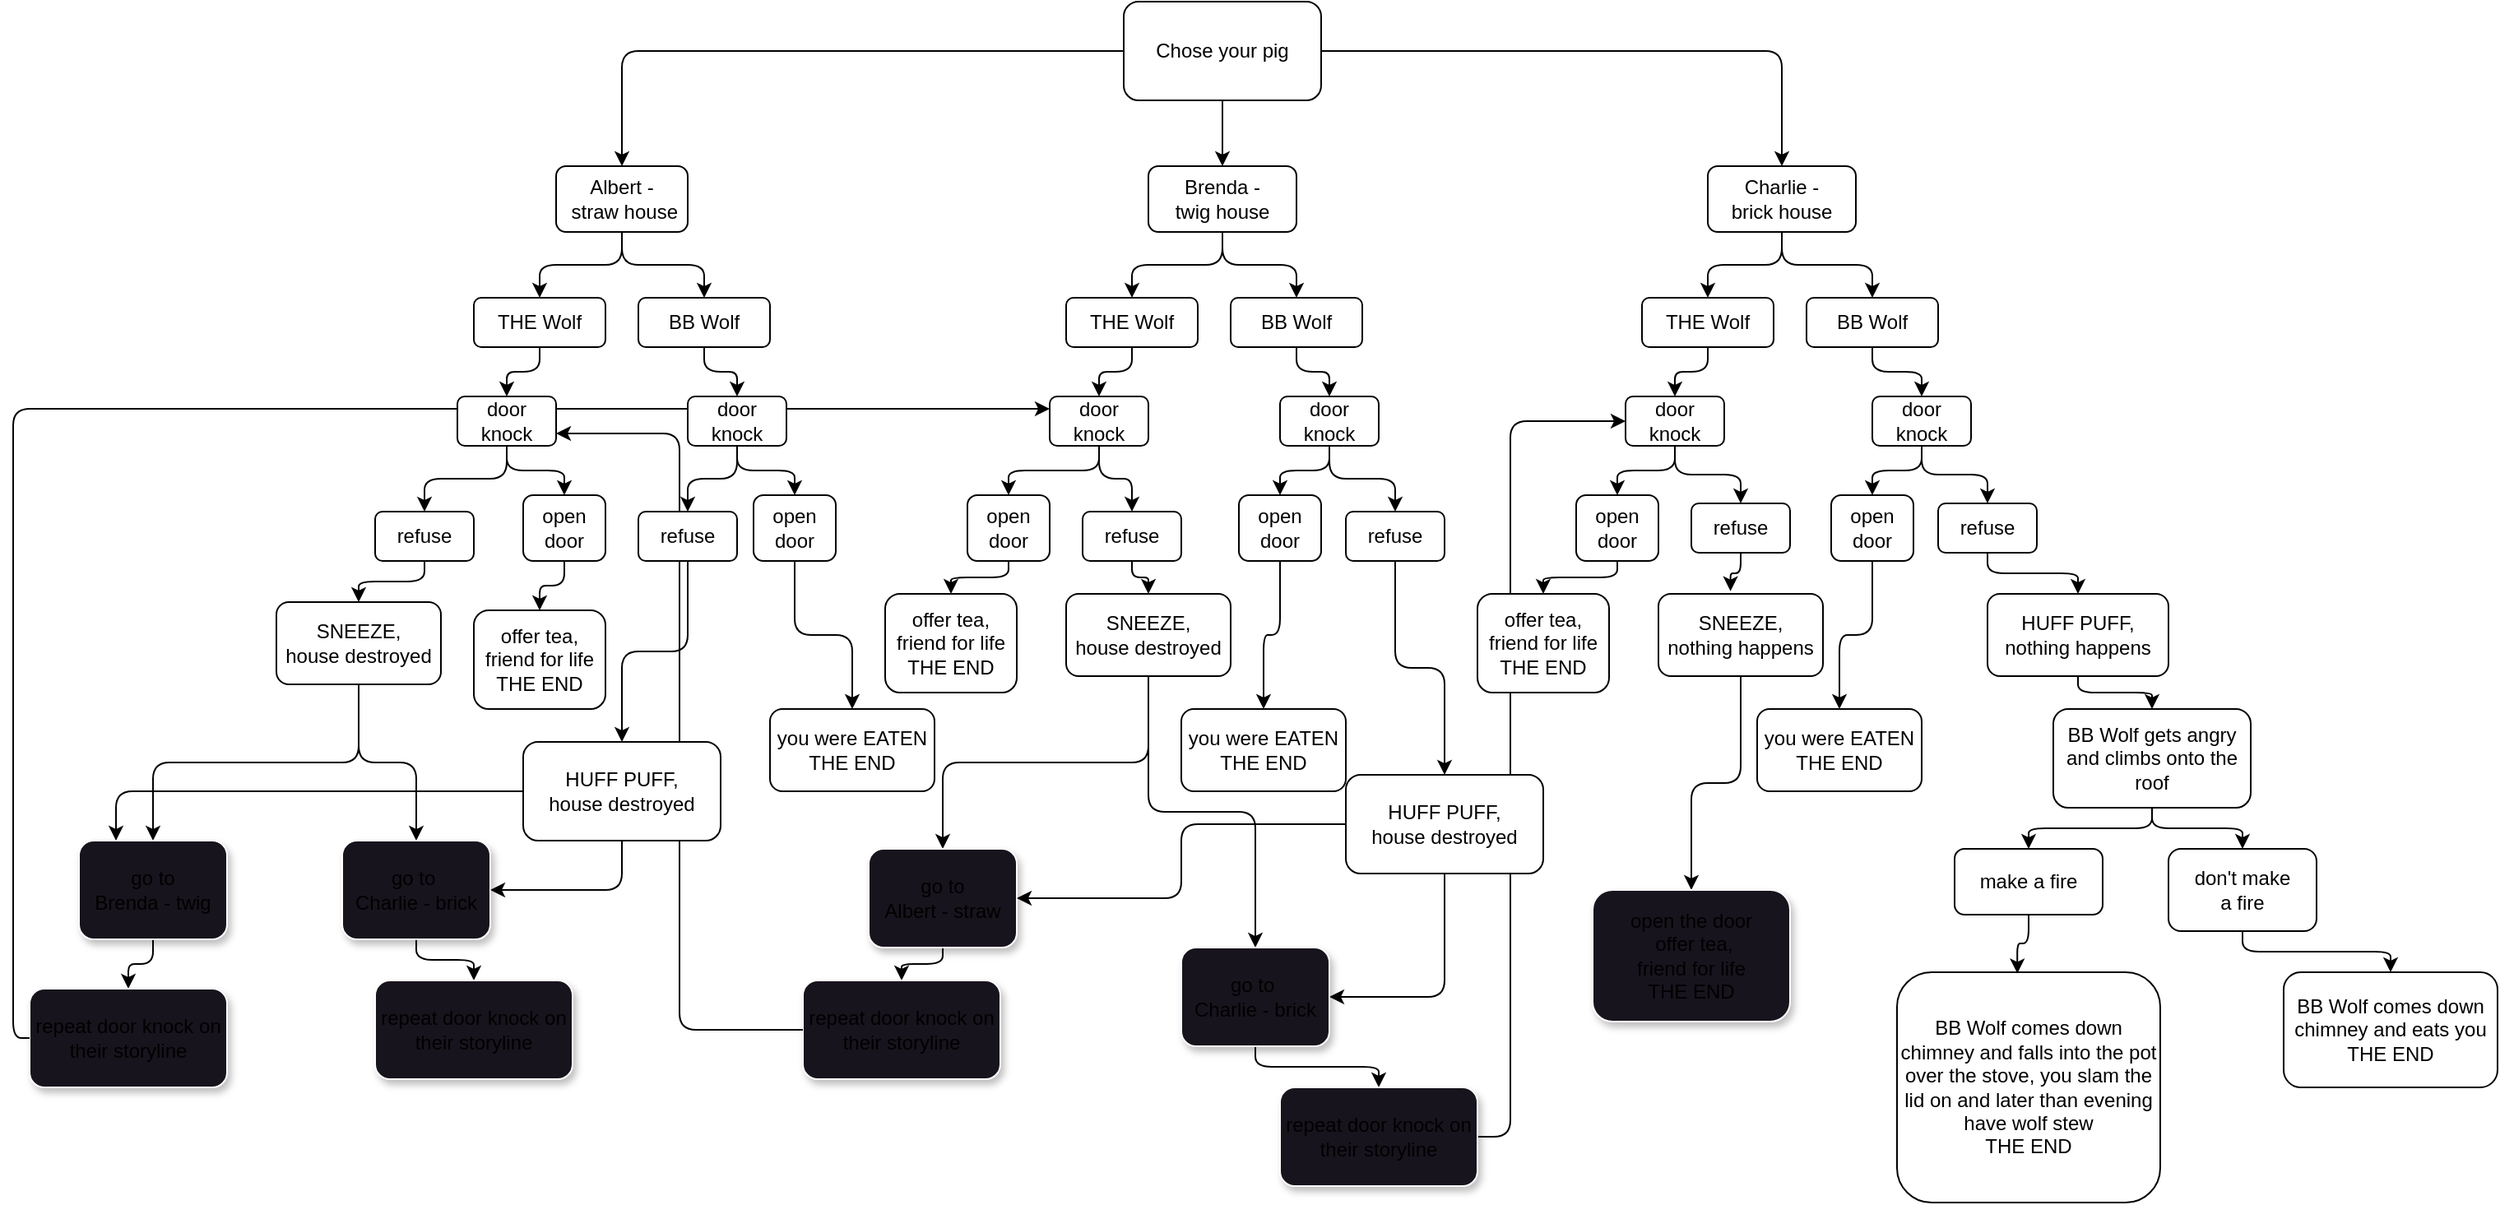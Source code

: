 <mxfile>
    <diagram id="7dyjpC-8xlzBmAAgqsVh" name="Page-1">
        <mxGraphModel dx="2489" dy="759" grid="1" gridSize="10" guides="1" tooltips="1" connect="1" arrows="1" fold="1" page="1" pageScale="1" pageWidth="850" pageHeight="1100" math="0" shadow="0">
            <root>
                <mxCell id="0"/>
                <mxCell id="1" parent="0"/>
                <mxCell id="7" style="edgeStyle=orthogonalEdgeStyle;html=1;exitX=0;exitY=0.5;exitDx=0;exitDy=0;entryX=0.5;entryY=0;entryDx=0;entryDy=0;" edge="1" parent="1" source="2" target="5">
                    <mxGeometry relative="1" as="geometry">
                        <mxPoint x="320" y="210" as="targetPoint"/>
                    </mxGeometry>
                </mxCell>
                <mxCell id="8" style="edgeStyle=orthogonalEdgeStyle;html=1;exitX=0.5;exitY=1;exitDx=0;exitDy=0;entryX=0.5;entryY=0;entryDx=0;entryDy=0;" edge="1" parent="1" source="2" target="4">
                    <mxGeometry relative="1" as="geometry"/>
                </mxCell>
                <mxCell id="9" style="edgeStyle=orthogonalEdgeStyle;html=1;exitX=1;exitY=0.5;exitDx=0;exitDy=0;entryX=0.5;entryY=0;entryDx=0;entryDy=0;" edge="1" parent="1" source="2" target="3">
                    <mxGeometry relative="1" as="geometry"/>
                </mxCell>
                <mxCell id="2" value="Chose your pig" style="rounded=1;whiteSpace=wrap;html=1;" vertex="1" parent="1">
                    <mxGeometry x="385" y="140" width="120" height="60" as="geometry"/>
                </mxCell>
                <mxCell id="52" style="edgeStyle=orthogonalEdgeStyle;html=1;exitX=0.5;exitY=1;exitDx=0;exitDy=0;entryX=0.5;entryY=0;entryDx=0;entryDy=0;" edge="1" parent="1" source="3" target="42">
                    <mxGeometry relative="1" as="geometry"/>
                </mxCell>
                <mxCell id="53" style="edgeStyle=orthogonalEdgeStyle;html=1;exitX=0.5;exitY=1;exitDx=0;exitDy=0;entryX=0.5;entryY=0;entryDx=0;entryDy=0;" edge="1" parent="1" source="3" target="45">
                    <mxGeometry relative="1" as="geometry"/>
                </mxCell>
                <mxCell id="3" value="Charlie - &lt;br&gt;brick house" style="rounded=1;whiteSpace=wrap;html=1;" vertex="1" parent="1">
                    <mxGeometry x="740" y="240" width="90" height="40" as="geometry"/>
                </mxCell>
                <mxCell id="47" style="edgeStyle=orthogonalEdgeStyle;html=1;exitX=0.5;exitY=1;exitDx=0;exitDy=0;entryX=0.5;entryY=0;entryDx=0;entryDy=0;" edge="1" parent="1" source="4" target="43">
                    <mxGeometry relative="1" as="geometry"/>
                </mxCell>
                <mxCell id="48" style="edgeStyle=orthogonalEdgeStyle;html=1;exitX=0.5;exitY=1;exitDx=0;exitDy=0;entryX=0.5;entryY=0;entryDx=0;entryDy=0;" edge="1" parent="1" source="4" target="44">
                    <mxGeometry relative="1" as="geometry"/>
                </mxCell>
                <mxCell id="4" value="Brenda - &lt;br&gt;twig house" style="rounded=1;whiteSpace=wrap;html=1;" vertex="1" parent="1">
                    <mxGeometry x="400" y="240" width="90" height="40" as="geometry"/>
                </mxCell>
                <mxCell id="17" style="edgeStyle=orthogonalEdgeStyle;html=1;exitX=0.5;exitY=1;exitDx=0;exitDy=0;entryX=0.5;entryY=0;entryDx=0;entryDy=0;" edge="1" parent="1" source="5" target="16">
                    <mxGeometry relative="1" as="geometry"/>
                </mxCell>
                <mxCell id="18" style="edgeStyle=orthogonalEdgeStyle;html=1;exitX=0.5;exitY=1;exitDx=0;exitDy=0;entryX=0.5;entryY=0;entryDx=0;entryDy=0;" edge="1" parent="1" source="5" target="15">
                    <mxGeometry relative="1" as="geometry"/>
                </mxCell>
                <mxCell id="5" value="Albert -&lt;br&gt;&amp;nbsp;straw house" style="rounded=1;whiteSpace=wrap;html=1;" vertex="1" parent="1">
                    <mxGeometry x="40" y="240" width="80" height="40" as="geometry"/>
                </mxCell>
                <mxCell id="36" style="edgeStyle=orthogonalEdgeStyle;html=1;exitX=0.5;exitY=1;exitDx=0;exitDy=0;entryX=0.5;entryY=0;entryDx=0;entryDy=0;" edge="1" parent="1" source="15" target="30">
                    <mxGeometry relative="1" as="geometry"/>
                </mxCell>
                <mxCell id="15" value="BB Wolf" style="rounded=1;whiteSpace=wrap;html=1;" vertex="1" parent="1">
                    <mxGeometry x="90" y="320" width="80" height="30" as="geometry"/>
                </mxCell>
                <mxCell id="35" style="edgeStyle=orthogonalEdgeStyle;html=1;exitX=0.5;exitY=1;exitDx=0;exitDy=0;entryX=0.5;entryY=0;entryDx=0;entryDy=0;" edge="1" parent="1" source="16" target="29">
                    <mxGeometry relative="1" as="geometry"/>
                </mxCell>
                <mxCell id="16" value="THE Wolf" style="rounded=1;whiteSpace=wrap;html=1;" vertex="1" parent="1">
                    <mxGeometry x="-10" y="320" width="80" height="30" as="geometry"/>
                </mxCell>
                <mxCell id="69" style="edgeStyle=orthogonalEdgeStyle;html=1;exitX=0.5;exitY=1;exitDx=0;exitDy=0;entryX=0.5;entryY=0;entryDx=0;entryDy=0;" edge="1" parent="1" source="29" target="68">
                    <mxGeometry relative="1" as="geometry"/>
                </mxCell>
                <mxCell id="70" style="edgeStyle=orthogonalEdgeStyle;html=1;exitX=0.5;exitY=1;exitDx=0;exitDy=0;entryX=0.5;entryY=0;entryDx=0;entryDy=0;" edge="1" parent="1" source="29" target="57">
                    <mxGeometry relative="1" as="geometry"/>
                </mxCell>
                <mxCell id="71" style="edgeStyle=orthogonalEdgeStyle;html=1;exitX=0.5;exitY=1;exitDx=0;exitDy=0;entryX=0.5;entryY=0;entryDx=0;entryDy=0;" edge="1" parent="1" source="30" target="67">
                    <mxGeometry relative="1" as="geometry"/>
                </mxCell>
                <mxCell id="72" style="edgeStyle=orthogonalEdgeStyle;html=1;exitX=0.5;exitY=1;exitDx=0;exitDy=0;entryX=0.5;entryY=0;entryDx=0;entryDy=0;" edge="1" parent="1" source="30" target="56">
                    <mxGeometry relative="1" as="geometry"/>
                </mxCell>
                <mxCell id="77" style="edgeStyle=orthogonalEdgeStyle;html=1;exitX=0.5;exitY=1;exitDx=0;exitDy=0;entryX=0.5;entryY=0;entryDx=0;entryDy=0;" edge="1" parent="1" source="31" target="60">
                    <mxGeometry relative="1" as="geometry"/>
                </mxCell>
                <mxCell id="78" style="edgeStyle=orthogonalEdgeStyle;html=1;exitX=0.5;exitY=1;exitDx=0;exitDy=0;entryX=0.5;entryY=0;entryDx=0;entryDy=0;" edge="1" parent="1" source="31" target="64">
                    <mxGeometry relative="1" as="geometry"/>
                </mxCell>
                <mxCell id="31" value="door &lt;br&gt;knock" style="rounded=1;whiteSpace=wrap;html=1;" vertex="1" parent="1">
                    <mxGeometry x="690" y="380" width="60" height="30" as="geometry"/>
                </mxCell>
                <mxCell id="79" style="edgeStyle=orthogonalEdgeStyle;html=1;exitX=0.5;exitY=1;exitDx=0;exitDy=0;entryX=0.5;entryY=0;entryDx=0;entryDy=0;" edge="1" parent="1" source="32" target="61">
                    <mxGeometry relative="1" as="geometry"/>
                </mxCell>
                <mxCell id="81" style="edgeStyle=orthogonalEdgeStyle;html=1;exitX=0.5;exitY=1;exitDx=0;exitDy=0;entryX=0.5;entryY=0;entryDx=0;entryDy=0;" edge="1" parent="1" source="32" target="63">
                    <mxGeometry relative="1" as="geometry"/>
                </mxCell>
                <mxCell id="32" value="door &lt;br&gt;knock" style="rounded=1;whiteSpace=wrap;html=1;" vertex="1" parent="1">
                    <mxGeometry x="840" y="380" width="60" height="30" as="geometry"/>
                </mxCell>
                <mxCell id="75" style="edgeStyle=orthogonalEdgeStyle;html=1;exitX=0.5;exitY=1;exitDx=0;exitDy=0;entryX=0.5;entryY=0;entryDx=0;entryDy=0;" edge="1" parent="1" source="33" target="59">
                    <mxGeometry relative="1" as="geometry"/>
                </mxCell>
                <mxCell id="76" style="edgeStyle=orthogonalEdgeStyle;html=1;exitX=0.5;exitY=1;exitDx=0;exitDy=0;entryX=0.5;entryY=0;entryDx=0;entryDy=0;" edge="1" parent="1" source="33" target="65">
                    <mxGeometry relative="1" as="geometry"/>
                </mxCell>
                <mxCell id="33" value="door &lt;br&gt;knock" style="rounded=1;whiteSpace=wrap;html=1;" vertex="1" parent="1">
                    <mxGeometry x="480" y="380" width="60" height="30" as="geometry"/>
                </mxCell>
                <mxCell id="73" style="edgeStyle=orthogonalEdgeStyle;html=1;exitX=0.5;exitY=1;exitDx=0;exitDy=0;" edge="1" parent="1" source="34" target="58">
                    <mxGeometry relative="1" as="geometry"/>
                </mxCell>
                <mxCell id="74" style="edgeStyle=orthogonalEdgeStyle;html=1;exitX=0.5;exitY=1;exitDx=0;exitDy=0;entryX=0.5;entryY=0;entryDx=0;entryDy=0;" edge="1" parent="1" source="34" target="66">
                    <mxGeometry relative="1" as="geometry"/>
                </mxCell>
                <mxCell id="34" value="door &lt;br&gt;knock" style="rounded=1;whiteSpace=wrap;html=1;" vertex="1" parent="1">
                    <mxGeometry x="340" y="380" width="60" height="30" as="geometry"/>
                </mxCell>
                <mxCell id="54" style="edgeStyle=orthogonalEdgeStyle;html=1;exitX=0.5;exitY=1;exitDx=0;exitDy=0;entryX=0.5;entryY=0;entryDx=0;entryDy=0;" edge="1" parent="1" source="42" target="31">
                    <mxGeometry relative="1" as="geometry"/>
                </mxCell>
                <mxCell id="42" value="THE Wolf" style="rounded=1;whiteSpace=wrap;html=1;" vertex="1" parent="1">
                    <mxGeometry x="700" y="320" width="80" height="30" as="geometry"/>
                </mxCell>
                <mxCell id="51" style="edgeStyle=orthogonalEdgeStyle;html=1;exitX=0.5;exitY=1;exitDx=0;exitDy=0;entryX=0.5;entryY=0;entryDx=0;entryDy=0;" edge="1" parent="1" source="44" target="33">
                    <mxGeometry relative="1" as="geometry"/>
                </mxCell>
                <mxCell id="44" value="BB Wolf" style="rounded=1;whiteSpace=wrap;html=1;" vertex="1" parent="1">
                    <mxGeometry x="450" y="320" width="80" height="30" as="geometry"/>
                </mxCell>
                <mxCell id="55" style="edgeStyle=orthogonalEdgeStyle;html=1;exitX=0.5;exitY=1;exitDx=0;exitDy=0;entryX=0.5;entryY=0;entryDx=0;entryDy=0;" edge="1" parent="1" source="45" target="32">
                    <mxGeometry relative="1" as="geometry"/>
                </mxCell>
                <mxCell id="45" value="BB Wolf" style="rounded=1;whiteSpace=wrap;html=1;" vertex="1" parent="1">
                    <mxGeometry x="800" y="320" width="80" height="30" as="geometry"/>
                </mxCell>
                <mxCell id="50" style="edgeStyle=orthogonalEdgeStyle;html=1;exitX=0.5;exitY=1;exitDx=0;exitDy=0;entryX=0.5;entryY=0;entryDx=0;entryDy=0;" edge="1" parent="1" source="43" target="34">
                    <mxGeometry relative="1" as="geometry"/>
                </mxCell>
                <mxCell id="43" value="THE Wolf" style="rounded=1;whiteSpace=wrap;html=1;" vertex="1" parent="1">
                    <mxGeometry x="350" y="320" width="80" height="30" as="geometry"/>
                </mxCell>
                <mxCell id="91" style="edgeStyle=orthogonalEdgeStyle;html=1;exitX=0.5;exitY=1;exitDx=0;exitDy=0;entryX=0.5;entryY=0;entryDx=0;entryDy=0;" edge="1" parent="1" source="56" target="88">
                    <mxGeometry relative="1" as="geometry"/>
                </mxCell>
                <mxCell id="56" value="open &lt;br&gt;door" style="rounded=1;whiteSpace=wrap;html=1;" vertex="1" parent="1">
                    <mxGeometry x="160" y="440" width="50" height="40" as="geometry"/>
                </mxCell>
                <mxCell id="85" style="edgeStyle=orthogonalEdgeStyle;html=1;exitX=0.5;exitY=1;exitDx=0;exitDy=0;entryX=0.5;entryY=0;entryDx=0;entryDy=0;" edge="1" parent="1" source="57" target="82">
                    <mxGeometry relative="1" as="geometry"/>
                </mxCell>
                <mxCell id="57" value="open &lt;br&gt;door" style="rounded=1;whiteSpace=wrap;html=1;" vertex="1" parent="1">
                    <mxGeometry x="20" y="440" width="50" height="40" as="geometry"/>
                </mxCell>
                <mxCell id="86" style="edgeStyle=orthogonalEdgeStyle;html=1;exitX=0.5;exitY=1;exitDx=0;exitDy=0;entryX=0.5;entryY=0;entryDx=0;entryDy=0;" edge="1" parent="1" source="58" target="83">
                    <mxGeometry relative="1" as="geometry"/>
                </mxCell>
                <mxCell id="58" value="open &lt;br&gt;door" style="rounded=1;whiteSpace=wrap;html=1;" vertex="1" parent="1">
                    <mxGeometry x="290" y="440" width="50" height="40" as="geometry"/>
                </mxCell>
                <mxCell id="94" style="edgeStyle=orthogonalEdgeStyle;html=1;exitX=0.5;exitY=1;exitDx=0;exitDy=0;entryX=0.5;entryY=0;entryDx=0;entryDy=0;" edge="1" parent="1" source="59" target="89">
                    <mxGeometry relative="1" as="geometry"/>
                </mxCell>
                <mxCell id="59" value="open &lt;br&gt;door" style="rounded=1;whiteSpace=wrap;html=1;" vertex="1" parent="1">
                    <mxGeometry x="455" y="440" width="50" height="40" as="geometry"/>
                </mxCell>
                <mxCell id="87" style="edgeStyle=orthogonalEdgeStyle;html=1;exitX=0.5;exitY=1;exitDx=0;exitDy=0;entryX=0.5;entryY=0;entryDx=0;entryDy=0;" edge="1" parent="1" source="60" target="84">
                    <mxGeometry relative="1" as="geometry"/>
                </mxCell>
                <mxCell id="60" value="open &lt;br&gt;door" style="rounded=1;whiteSpace=wrap;html=1;" vertex="1" parent="1">
                    <mxGeometry x="660" y="440" width="50" height="40" as="geometry"/>
                </mxCell>
                <mxCell id="93" style="edgeStyle=orthogonalEdgeStyle;html=1;exitX=0.5;exitY=1;exitDx=0;exitDy=0;entryX=0.5;entryY=0;entryDx=0;entryDy=0;" edge="1" parent="1" source="61" target="90">
                    <mxGeometry relative="1" as="geometry"/>
                </mxCell>
                <mxCell id="61" value="open &lt;br&gt;door" style="rounded=1;whiteSpace=wrap;html=1;" vertex="1" parent="1">
                    <mxGeometry x="815" y="440" width="50" height="40" as="geometry"/>
                </mxCell>
                <mxCell id="107" style="edgeStyle=orthogonalEdgeStyle;html=1;exitX=0.5;exitY=1;exitDx=0;exitDy=0;entryX=0.5;entryY=0;entryDx=0;entryDy=0;" edge="1" parent="1" source="63" target="101">
                    <mxGeometry relative="1" as="geometry"/>
                </mxCell>
                <mxCell id="63" value="refuse" style="rounded=1;whiteSpace=wrap;html=1;" vertex="1" parent="1">
                    <mxGeometry x="880" y="445" width="60" height="30" as="geometry"/>
                </mxCell>
                <mxCell id="100" style="edgeStyle=orthogonalEdgeStyle;html=1;exitX=0.5;exitY=1;exitDx=0;exitDy=0;entryX=0.438;entryY=-0.033;entryDx=0;entryDy=0;entryPerimeter=0;" edge="1" parent="1" source="64" target="95">
                    <mxGeometry relative="1" as="geometry"/>
                </mxCell>
                <mxCell id="64" value="refuse" style="rounded=1;whiteSpace=wrap;html=1;" vertex="1" parent="1">
                    <mxGeometry x="730" y="445" width="60" height="30" as="geometry"/>
                </mxCell>
                <mxCell id="105" style="edgeStyle=orthogonalEdgeStyle;html=1;exitX=0.5;exitY=1;exitDx=0;exitDy=0;" edge="1" parent="1" source="65" target="102">
                    <mxGeometry relative="1" as="geometry"/>
                </mxCell>
                <mxCell id="65" value="refuse" style="rounded=1;whiteSpace=wrap;html=1;" vertex="1" parent="1">
                    <mxGeometry x="520" y="450" width="60" height="30" as="geometry"/>
                </mxCell>
                <mxCell id="99" style="edgeStyle=orthogonalEdgeStyle;html=1;exitX=0.5;exitY=1;exitDx=0;exitDy=0;entryX=0.5;entryY=0;entryDx=0;entryDy=0;" edge="1" parent="1" source="66" target="97">
                    <mxGeometry relative="1" as="geometry"/>
                </mxCell>
                <mxCell id="66" value="refuse" style="rounded=1;whiteSpace=wrap;html=1;" vertex="1" parent="1">
                    <mxGeometry x="360" y="450" width="60" height="30" as="geometry"/>
                </mxCell>
                <mxCell id="104" style="edgeStyle=orthogonalEdgeStyle;html=1;exitX=0.5;exitY=1;exitDx=0;exitDy=0;entryX=0.5;entryY=0;entryDx=0;entryDy=0;" edge="1" parent="1" source="67" target="103">
                    <mxGeometry relative="1" as="geometry"/>
                </mxCell>
                <mxCell id="98" style="edgeStyle=orthogonalEdgeStyle;html=1;exitX=0.5;exitY=1;exitDx=0;exitDy=0;entryX=0.5;entryY=0;entryDx=0;entryDy=0;" edge="1" parent="1" source="68" target="96">
                    <mxGeometry relative="1" as="geometry"/>
                </mxCell>
                <mxCell id="68" value="refuse" style="rounded=1;whiteSpace=wrap;html=1;" vertex="1" parent="1">
                    <mxGeometry x="-70" y="450" width="60" height="30" as="geometry"/>
                </mxCell>
                <mxCell id="82" value="offer tea, &lt;br&gt;friend for life&lt;br&gt;THE END" style="rounded=1;whiteSpace=wrap;html=1;" vertex="1" parent="1">
                    <mxGeometry x="-10" y="510" width="80" height="60" as="geometry"/>
                </mxCell>
                <mxCell id="83" value="offer tea, &lt;br&gt;friend for life&lt;br&gt;THE END" style="rounded=1;whiteSpace=wrap;html=1;" vertex="1" parent="1">
                    <mxGeometry x="240" y="500" width="80" height="60" as="geometry"/>
                </mxCell>
                <mxCell id="88" value="you were EATEN&lt;br&gt;THE END" style="rounded=1;whiteSpace=wrap;html=1;" vertex="1" parent="1">
                    <mxGeometry x="170" y="570" width="100" height="50" as="geometry"/>
                </mxCell>
                <mxCell id="89" value="you were EATEN&lt;br&gt;THE END" style="rounded=1;whiteSpace=wrap;html=1;" vertex="1" parent="1">
                    <mxGeometry x="420" y="570" width="100" height="50" as="geometry"/>
                </mxCell>
                <mxCell id="90" value="you were EATEN&lt;br&gt;THE END" style="rounded=1;whiteSpace=wrap;html=1;" vertex="1" parent="1">
                    <mxGeometry x="770" y="570" width="100" height="50" as="geometry"/>
                </mxCell>
                <mxCell id="124" style="edgeStyle=orthogonalEdgeStyle;html=1;exitX=0.5;exitY=1;exitDx=0;exitDy=0;" edge="1" parent="1" source="95" target="123">
                    <mxGeometry relative="1" as="geometry"/>
                </mxCell>
                <mxCell id="95" value="SNEEZE, &lt;br&gt;&lt;div style=&quot;text-align: center;&quot;&gt;&lt;span style=&quot;text-align: start; background-color: initial;&quot;&gt;nothing happens&lt;/span&gt;&lt;span style=&quot;color: rgba(0, 0, 0, 0); font-family: monospace; font-size: 0px; text-align: start; background-color: initial;&quot;&gt;%3CmxGraphModel%3E%3Croot%3E%3CmxCell%20id%3D%220%22%2F%3E%3CmxCell%20id%3D%221%22%20parent%3D%220%22%2F%3E%3CmxCell%20id%3D%222%22%20value%3D%22you%20were%20EATEN%26lt%3Bbr%26gt%3BTHE%20END%22%20style%3D%22rounded%3D1%3BwhiteSpace%3Dwrap%3Bhtml%3D1%3B%22%20vertex%3D%221%22%20parent%3D%221%22%3E%3CmxGeometry%20x%3D%22390%22%20y%3D%22590%22%20width%3D%22100%22%20height%3D%2250%22%20as%3D%22geometry%22%2F%3E%3C%2FmxCell%3E%3C%2Froot%3E%3C%2FmxGraphMod&lt;/span&gt;&lt;/div&gt;" style="rounded=1;whiteSpace=wrap;html=1;" vertex="1" parent="1">
                    <mxGeometry x="710" y="500" width="100" height="50" as="geometry"/>
                </mxCell>
                <mxCell id="130" style="edgeStyle=orthogonalEdgeStyle;html=1;exitX=0.5;exitY=1;exitDx=0;exitDy=0;entryX=0.5;entryY=0;entryDx=0;entryDy=0;" edge="1" parent="1" source="96" target="125">
                    <mxGeometry relative="1" as="geometry"/>
                </mxCell>
                <mxCell id="131" style="edgeStyle=orthogonalEdgeStyle;html=1;exitX=0.5;exitY=1;exitDx=0;exitDy=0;entryX=0.5;entryY=0;entryDx=0;entryDy=0;" edge="1" parent="1" source="96" target="127">
                    <mxGeometry relative="1" as="geometry"/>
                </mxCell>
                <mxCell id="96" value="SNEEZE, &lt;br&gt;house dest&lt;span style=&quot;color: rgba(0, 0, 0, 0); font-family: monospace; font-size: 0px; text-align: start;&quot;&gt;%3CmxGraphModel%3E%3Croot%3E%3CmxCell%20id%3D%220%22%2F%3E%3CmxCell%20id%3D%221%22%20parent%3D%220%22%2F%3E%3CmxCell%20id%3D%222%22%20value%3D%22you%20were%20EATEN%26lt%3Bbr%26gt%3BTHE%20END%22%20style%3D%22rounded%3D1%3BwhiteSpace%3Dwrap%3Bhtml%3D1%3B%22%20vertex%3D%221%22%20parent%3D%221%22%3E%3CmxGeometry%20x%3D%22390%22%20y%3D%22590%22%20width%3D%22100%22%20height%3D%2250%22%20as%3D%22geometry%22%2F%3E%3C%2FmxCell%3E%3C%2Froot%3E%3C%2FmxGraphModel%3E\&lt;/span&gt;royed" style="rounded=1;whiteSpace=wrap;html=1;" vertex="1" parent="1">
                    <mxGeometry x="-130" y="505" width="100" height="50" as="geometry"/>
                </mxCell>
                <mxCell id="133" style="edgeStyle=orthogonalEdgeStyle;html=1;exitX=0.5;exitY=1;exitDx=0;exitDy=0;entryX=0.5;entryY=0;entryDx=0;entryDy=0;" edge="1" parent="1" source="97" target="129">
                    <mxGeometry relative="1" as="geometry"/>
                </mxCell>
                <mxCell id="134" style="edgeStyle=orthogonalEdgeStyle;html=1;exitX=0.5;exitY=1;exitDx=0;exitDy=0;" edge="1" parent="1" source="97" target="128">
                    <mxGeometry relative="1" as="geometry"/>
                </mxCell>
                <mxCell id="97" value="SNEEZE, &lt;br&gt;house dest&lt;span style=&quot;color: rgba(0, 0, 0, 0); font-family: monospace; font-size: 0px; text-align: start;&quot;&gt;%3CmxGraphModel%3E%3Croot%3E%3CmxCell%20id%3D%220%22%2F%3E%3CmxCell%20id%3D%221%22%20parent%3D%220%22%2F%3E%3CmxCell%20id%3D%222%22%20value%3D%22you%20were%20EATEN%26lt%3Bbr%26gt%3BTHE%20END%22%20style%3D%22rounded%3D1%3BwhiteSpace%3Dwrap%3Bhtml%3D1%3B%22%20vertex%3D%221%22%20parent%3D%221%22%3E%3CmxGeometry%20x%3D%22390%22%20y%3D%22590%22%20width%3D%22100%22%20height%3D%2250%22%20as%3D%22geometry%22%2F%3E%3C%2FmxCell%3E%3C%2Froot%3E%3C%2FmxGraphModel%3E\&lt;/span&gt;royed" style="rounded=1;whiteSpace=wrap;html=1;" vertex="1" parent="1">
                    <mxGeometry x="350" y="500" width="100" height="50" as="geometry"/>
                </mxCell>
                <mxCell id="109" style="edgeStyle=orthogonalEdgeStyle;html=1;exitX=0.5;exitY=1;exitDx=0;exitDy=0;entryX=0.5;entryY=0;entryDx=0;entryDy=0;" edge="1" parent="1" source="101" target="108">
                    <mxGeometry relative="1" as="geometry"/>
                </mxCell>
                <mxCell id="101" value="HUFF PUFF,&lt;br&gt;nothing happens" style="rounded=1;whiteSpace=wrap;html=1;" vertex="1" parent="1">
                    <mxGeometry x="910" y="500" width="110" height="50" as="geometry"/>
                </mxCell>
                <mxCell id="113" style="edgeStyle=orthogonalEdgeStyle;html=1;exitX=0.5;exitY=1;exitDx=0;exitDy=0;entryX=0.5;entryY=0;entryDx=0;entryDy=0;" edge="1" parent="1" source="108" target="111">
                    <mxGeometry relative="1" as="geometry"/>
                </mxCell>
                <mxCell id="114" style="edgeStyle=orthogonalEdgeStyle;html=1;exitX=0.5;exitY=1;exitDx=0;exitDy=0;entryX=0.5;entryY=0;entryDx=0;entryDy=0;" edge="1" parent="1" source="108" target="110">
                    <mxGeometry relative="1" as="geometry"/>
                </mxCell>
                <mxCell id="108" value="BB Wolf gets angry and climbs onto the roof" style="rounded=1;whiteSpace=wrap;html=1;" vertex="1" parent="1">
                    <mxGeometry x="950" y="570" width="120" height="60" as="geometry"/>
                </mxCell>
                <mxCell id="122" style="edgeStyle=orthogonalEdgeStyle;html=1;exitX=0.5;exitY=1;exitDx=0;exitDy=0;entryX=0.457;entryY=0.005;entryDx=0;entryDy=0;entryPerimeter=0;" edge="1" parent="1" source="110" target="117">
                    <mxGeometry relative="1" as="geometry"/>
                </mxCell>
                <mxCell id="110" value="make a fire" style="rounded=1;whiteSpace=wrap;html=1;" vertex="1" parent="1">
                    <mxGeometry x="890" y="655" width="90" height="40" as="geometry"/>
                </mxCell>
                <mxCell id="116" style="edgeStyle=orthogonalEdgeStyle;html=1;exitX=0.5;exitY=1;exitDx=0;exitDy=0;entryX=0.5;entryY=0;entryDx=0;entryDy=0;" edge="1" parent="1" source="111" target="115">
                    <mxGeometry relative="1" as="geometry"/>
                </mxCell>
                <mxCell id="111" value="don't make &lt;br&gt;a fire" style="rounded=1;whiteSpace=wrap;html=1;" vertex="1" parent="1">
                    <mxGeometry x="1020" y="655" width="90" height="50" as="geometry"/>
                </mxCell>
                <mxCell id="115" value="BB Wolf comes down chimney and eats you&lt;br&gt;THE END" style="rounded=1;whiteSpace=wrap;html=1;" vertex="1" parent="1">
                    <mxGeometry x="1090" y="730" width="130" height="70" as="geometry"/>
                </mxCell>
                <mxCell id="117" value="BB Wolf comes down chimney and falls into the pot over the stove, you slam the lid on and later than evening have wolf stew&lt;br&gt;THE END" style="rounded=1;whiteSpace=wrap;html=1;" vertex="1" parent="1">
                    <mxGeometry x="855" y="730" width="160" height="140" as="geometry"/>
                </mxCell>
                <mxCell id="123" value="open the door&lt;br&gt;&amp;nbsp;offer tea, &lt;br&gt;friend for life&lt;br&gt;THE END" style="rounded=1;whiteSpace=wrap;html=1;strokeColor=#FFFFFF;fillColor=#18141D;shadow=1;" vertex="1" parent="1">
                    <mxGeometry x="670" y="680" width="120" height="80" as="geometry"/>
                </mxCell>
                <mxCell id="139" style="edgeStyle=orthogonalEdgeStyle;html=1;exitX=0.5;exitY=1;exitDx=0;exitDy=0;entryX=0.5;entryY=0;entryDx=0;entryDy=0;" edge="1" parent="1" source="125" target="135">
                    <mxGeometry relative="1" as="geometry"/>
                </mxCell>
                <mxCell id="125" value="go to &lt;br&gt;Brenda - twig" style="rounded=1;whiteSpace=wrap;html=1;shadow=1;strokeColor=#FFFFFF;fillColor=#18141D;" vertex="1" parent="1">
                    <mxGeometry x="-250" y="650" width="90" height="60" as="geometry"/>
                </mxCell>
                <mxCell id="140" style="edgeStyle=orthogonalEdgeStyle;html=1;exitX=0.5;exitY=1;exitDx=0;exitDy=0;entryX=0.5;entryY=0;entryDx=0;entryDy=0;" edge="1" parent="1" source="127" target="136">
                    <mxGeometry relative="1" as="geometry"/>
                </mxCell>
                <mxCell id="127" value="go to&amp;nbsp;&lt;br&gt;Charlie - brick" style="rounded=1;whiteSpace=wrap;html=1;shadow=1;strokeColor=#FFFFFF;fillColor=#18141D;" vertex="1" parent="1">
                    <mxGeometry x="-90" y="650" width="90" height="60" as="geometry"/>
                </mxCell>
                <mxCell id="142" style="edgeStyle=orthogonalEdgeStyle;html=1;exitX=0.5;exitY=1;exitDx=0;exitDy=0;entryX=0.5;entryY=0;entryDx=0;entryDy=0;" edge="1" parent="1" source="128" target="138">
                    <mxGeometry relative="1" as="geometry"/>
                </mxCell>
                <mxCell id="128" value="go to&amp;nbsp;&lt;br&gt;Charlie - brick" style="rounded=1;whiteSpace=wrap;html=1;shadow=1;strokeColor=#FFFFFF;fillColor=#18141D;" vertex="1" parent="1">
                    <mxGeometry x="420" y="715" width="90" height="60" as="geometry"/>
                </mxCell>
                <mxCell id="141" style="edgeStyle=orthogonalEdgeStyle;html=1;exitX=0.5;exitY=1;exitDx=0;exitDy=0;entryX=0.5;entryY=0;entryDx=0;entryDy=0;" edge="1" parent="1" source="129" target="137">
                    <mxGeometry relative="1" as="geometry"/>
                </mxCell>
                <mxCell id="129" value="go to &lt;br&gt;Albert - straw" style="rounded=1;whiteSpace=wrap;html=1;shadow=1;strokeColor=#FFFFFF;fillColor=#18141D;" vertex="1" parent="1">
                    <mxGeometry x="230" y="655" width="90" height="60" as="geometry"/>
                </mxCell>
                <mxCell id="135" value="repeat door knock on their storyline" style="rounded=1;whiteSpace=wrap;html=1;shadow=1;strokeColor=#FFFFFF;fillColor=#18141D;" vertex="1" parent="1">
                    <mxGeometry x="-280" y="740" width="120" height="60" as="geometry"/>
                </mxCell>
                <mxCell id="136" value="repeat door knock on their storyline" style="rounded=1;whiteSpace=wrap;html=1;shadow=1;strokeColor=#FFFFFF;fillColor=#18141D;" vertex="1" parent="1">
                    <mxGeometry x="-70" y="735" width="120" height="60" as="geometry"/>
                </mxCell>
                <mxCell id="137" value="repeat door knock on their storyline" style="rounded=1;whiteSpace=wrap;html=1;shadow=1;strokeColor=#FFFFFF;fillColor=#18141D;" vertex="1" parent="1">
                    <mxGeometry x="190" y="735" width="120" height="60" as="geometry"/>
                </mxCell>
                <mxCell id="146" style="edgeStyle=orthogonalEdgeStyle;html=1;exitX=1;exitY=0.5;exitDx=0;exitDy=0;entryX=0;entryY=0.5;entryDx=0;entryDy=0;" edge="1" parent="1" source="138" target="31">
                    <mxGeometry relative="1" as="geometry">
                        <Array as="points">
                            <mxPoint x="620" y="830"/>
                            <mxPoint x="620" y="395"/>
                        </Array>
                    </mxGeometry>
                </mxCell>
                <mxCell id="138" value="repeat door knock on their storyline" style="rounded=1;whiteSpace=wrap;html=1;shadow=1;strokeColor=#FFFFFF;fillColor=#18141D;" vertex="1" parent="1">
                    <mxGeometry x="480" y="800" width="120" height="60" as="geometry"/>
                </mxCell>
                <mxCell id="144" style="edgeStyle=orthogonalEdgeStyle;html=1;exitX=0;exitY=0.5;exitDx=0;exitDy=0;entryX=0;entryY=0.25;entryDx=0;entryDy=0;" edge="1" parent="1" source="135" target="34">
                    <mxGeometry relative="1" as="geometry"/>
                </mxCell>
                <mxCell id="30" value="door &lt;br&gt;knock" style="rounded=1;whiteSpace=wrap;html=1;" vertex="1" parent="1">
                    <mxGeometry x="120" y="380" width="60" height="30" as="geometry"/>
                </mxCell>
                <mxCell id="29" value="door &lt;br&gt;knock" style="rounded=1;whiteSpace=wrap;html=1;" vertex="1" parent="1">
                    <mxGeometry x="-20" y="380" width="60" height="30" as="geometry"/>
                </mxCell>
                <mxCell id="145" style="edgeStyle=orthogonalEdgeStyle;html=1;exitX=0;exitY=0.5;exitDx=0;exitDy=0;entryX=1;entryY=0.75;entryDx=0;entryDy=0;" edge="1" parent="1" source="137" target="29">
                    <mxGeometry relative="1" as="geometry"/>
                </mxCell>
                <mxCell id="67" value="refuse" style="rounded=1;whiteSpace=wrap;html=1;" vertex="1" parent="1">
                    <mxGeometry x="90" y="450" width="60" height="30" as="geometry"/>
                </mxCell>
                <mxCell id="148" style="edgeStyle=orthogonalEdgeStyle;html=1;exitX=0;exitY=0.5;exitDx=0;exitDy=0;entryX=0.25;entryY=0;entryDx=0;entryDy=0;" edge="1" parent="1" source="103" target="125">
                    <mxGeometry relative="1" as="geometry"/>
                </mxCell>
                <mxCell id="149" style="edgeStyle=orthogonalEdgeStyle;html=1;exitX=0.5;exitY=1;exitDx=0;exitDy=0;entryX=1;entryY=0.5;entryDx=0;entryDy=0;" edge="1" parent="1" source="103" target="127">
                    <mxGeometry relative="1" as="geometry"/>
                </mxCell>
                <mxCell id="103" value="HUFF PUFF,&lt;br&gt;house destroyed" style="rounded=1;whiteSpace=wrap;html=1;" vertex="1" parent="1">
                    <mxGeometry x="20" y="590" width="120" height="60" as="geometry"/>
                </mxCell>
                <mxCell id="84" value="offer tea, &lt;br&gt;friend for life&lt;br&gt;THE END" style="rounded=1;whiteSpace=wrap;html=1;" vertex="1" parent="1">
                    <mxGeometry x="600" y="500" width="80" height="60" as="geometry"/>
                </mxCell>
                <mxCell id="150" style="edgeStyle=orthogonalEdgeStyle;html=1;exitX=0;exitY=0.5;exitDx=0;exitDy=0;entryX=1;entryY=0.5;entryDx=0;entryDy=0;" edge="1" parent="1" source="102" target="129">
                    <mxGeometry relative="1" as="geometry"/>
                </mxCell>
                <mxCell id="151" style="edgeStyle=orthogonalEdgeStyle;html=1;exitX=0.5;exitY=1;exitDx=0;exitDy=0;entryX=1;entryY=0.5;entryDx=0;entryDy=0;" edge="1" parent="1" source="102" target="128">
                    <mxGeometry relative="1" as="geometry"/>
                </mxCell>
                <mxCell id="102" value="HUFF PUFF,&lt;br&gt;house destroyed" style="rounded=1;whiteSpace=wrap;html=1;" vertex="1" parent="1">
                    <mxGeometry x="520" y="610" width="120" height="60" as="geometry"/>
                </mxCell>
            </root>
        </mxGraphModel>
    </diagram>
</mxfile>
